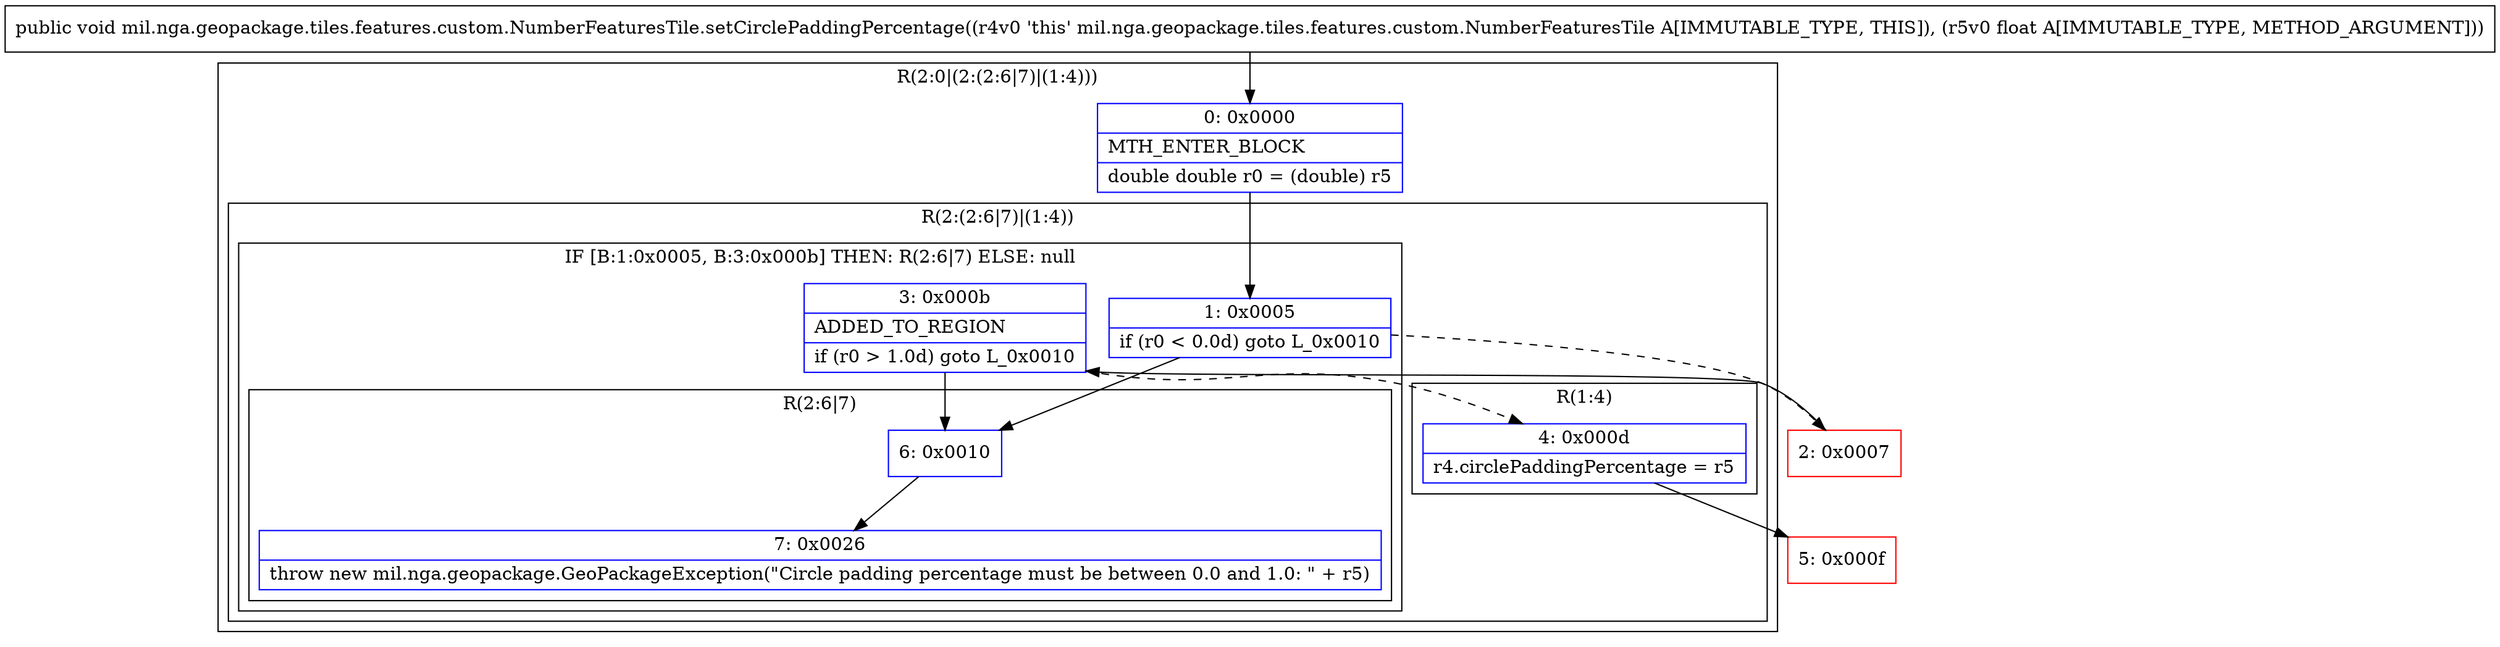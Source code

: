 digraph "CFG formil.nga.geopackage.tiles.features.custom.NumberFeaturesTile.setCirclePaddingPercentage(F)V" {
subgraph cluster_Region_520589016 {
label = "R(2:0|(2:(2:6|7)|(1:4)))";
node [shape=record,color=blue];
Node_0 [shape=record,label="{0\:\ 0x0000|MTH_ENTER_BLOCK\l|double double r0 = (double) r5\l}"];
subgraph cluster_Region_1401776738 {
label = "R(2:(2:6|7)|(1:4))";
node [shape=record,color=blue];
subgraph cluster_IfRegion_522066361 {
label = "IF [B:1:0x0005, B:3:0x000b] THEN: R(2:6|7) ELSE: null";
node [shape=record,color=blue];
Node_1 [shape=record,label="{1\:\ 0x0005|if (r0 \< 0.0d) goto L_0x0010\l}"];
Node_3 [shape=record,label="{3\:\ 0x000b|ADDED_TO_REGION\l|if (r0 \> 1.0d) goto L_0x0010\l}"];
subgraph cluster_Region_20167465 {
label = "R(2:6|7)";
node [shape=record,color=blue];
Node_6 [shape=record,label="{6\:\ 0x0010}"];
Node_7 [shape=record,label="{7\:\ 0x0026|throw new mil.nga.geopackage.GeoPackageException(\"Circle padding percentage must be between 0.0 and 1.0: \" + r5)\l}"];
}
}
subgraph cluster_Region_1244299492 {
label = "R(1:4)";
node [shape=record,color=blue];
Node_4 [shape=record,label="{4\:\ 0x000d|r4.circlePaddingPercentage = r5\l}"];
}
}
}
Node_2 [shape=record,color=red,label="{2\:\ 0x0007}"];
Node_5 [shape=record,color=red,label="{5\:\ 0x000f}"];
MethodNode[shape=record,label="{public void mil.nga.geopackage.tiles.features.custom.NumberFeaturesTile.setCirclePaddingPercentage((r4v0 'this' mil.nga.geopackage.tiles.features.custom.NumberFeaturesTile A[IMMUTABLE_TYPE, THIS]), (r5v0 float A[IMMUTABLE_TYPE, METHOD_ARGUMENT])) }"];
MethodNode -> Node_0;
Node_0 -> Node_1;
Node_1 -> Node_2[style=dashed];
Node_1 -> Node_6;
Node_3 -> Node_4[style=dashed];
Node_3 -> Node_6;
Node_6 -> Node_7;
Node_4 -> Node_5;
Node_2 -> Node_3;
}

